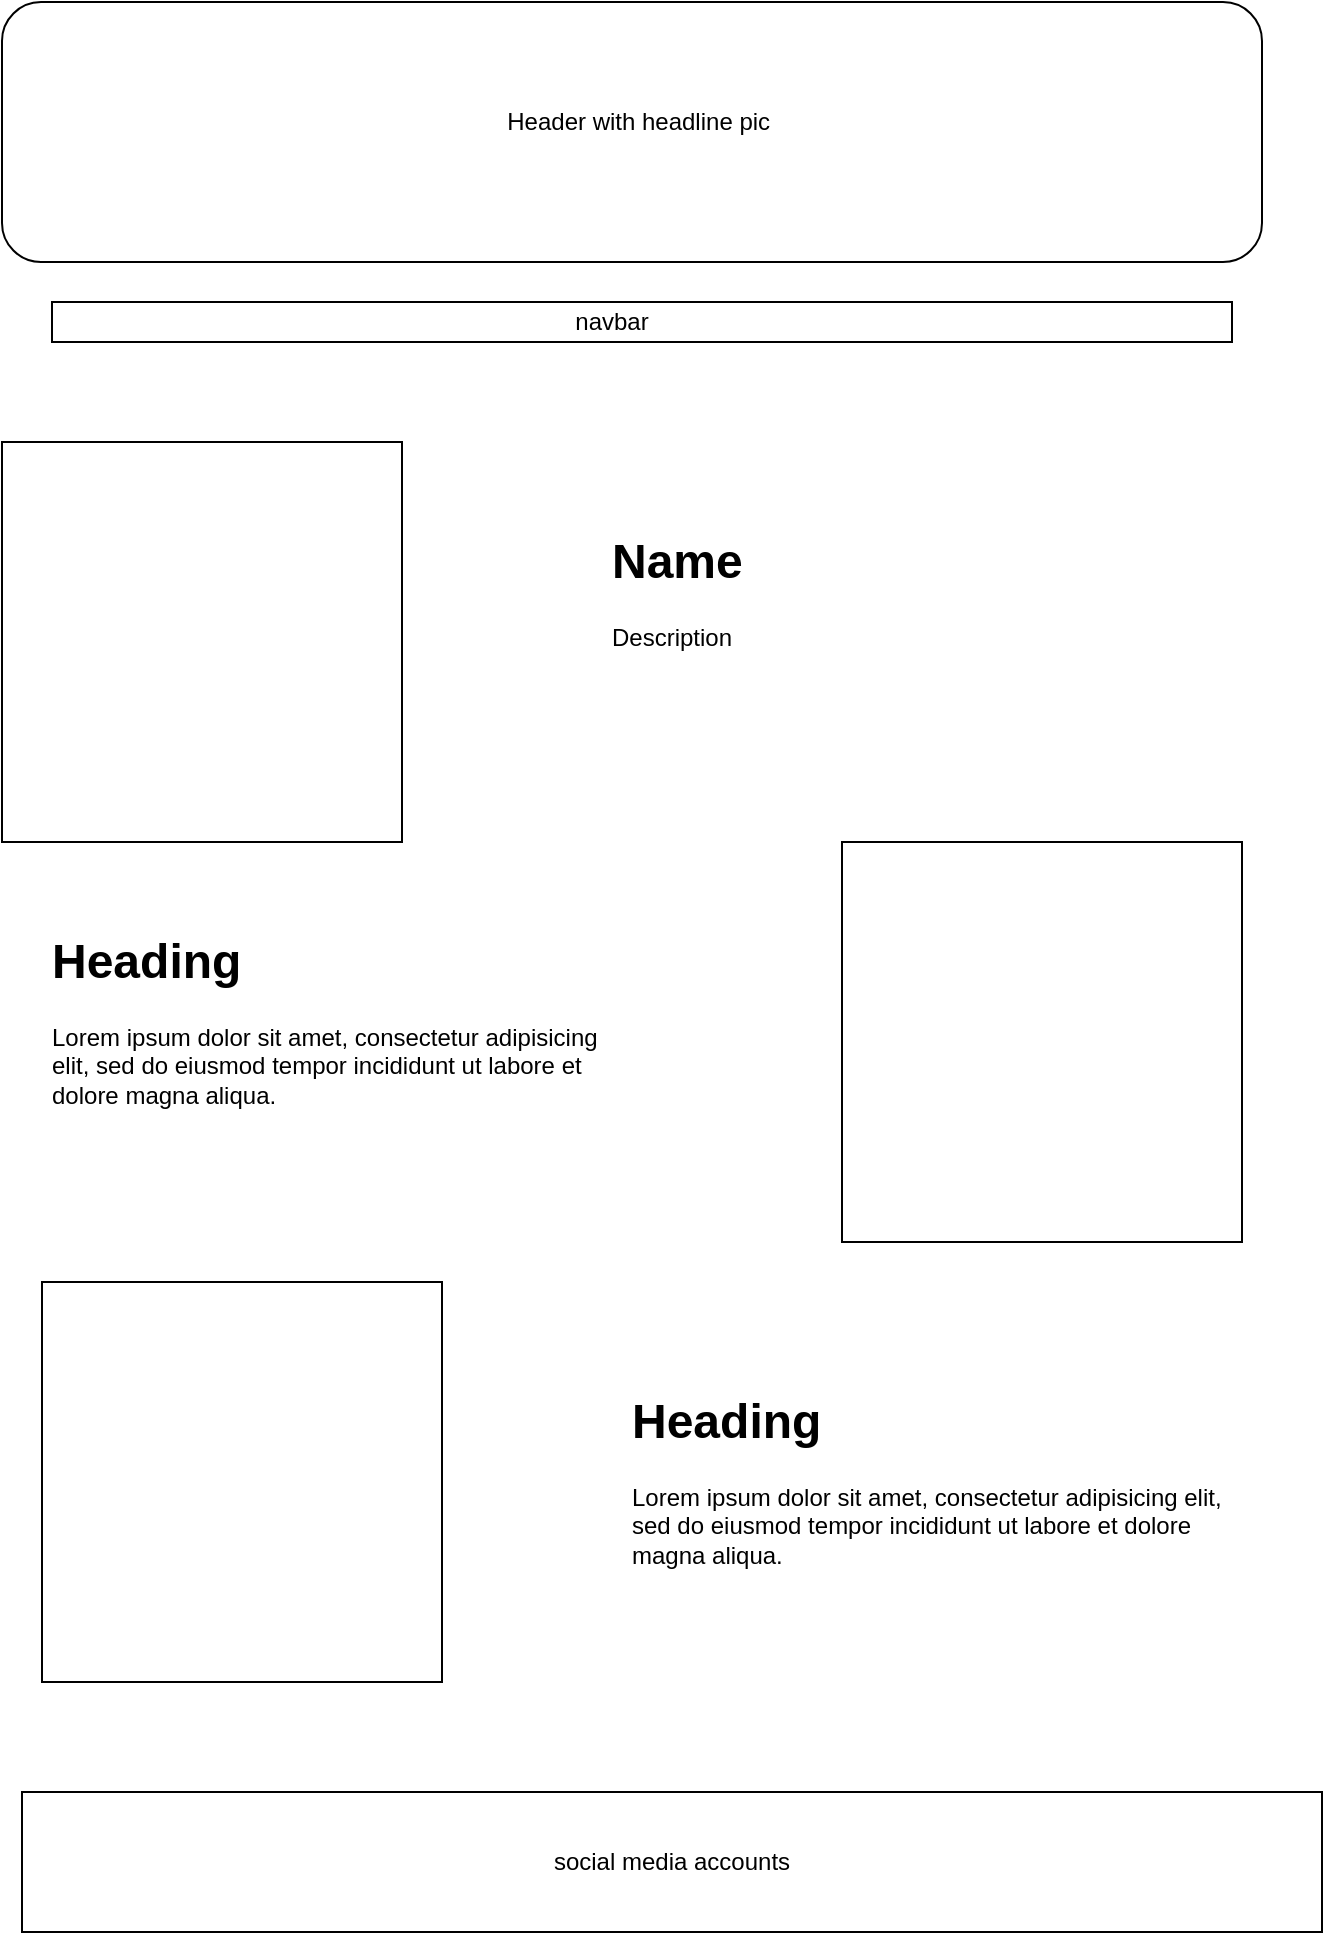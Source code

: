 <mxfile pages="2">
    <diagram id="DhbTiDD-omA8yab4KpwI" name="Page-1">
        <mxGraphModel dx="1118" dy="790" grid="1" gridSize="10" guides="1" tooltips="1" connect="1" arrows="1" fold="1" page="1" pageScale="1" pageWidth="850" pageHeight="1100" math="0" shadow="0">
            <root>
                <mxCell id="0"/>
                <mxCell id="1" parent="0"/>
                <mxCell id="nSLUBxsoL67atv25bXu_-2" value="" style="rounded=1;whiteSpace=wrap;html=1;" parent="1" vertex="1">
                    <mxGeometry x="140" y="110" width="630" height="130" as="geometry"/>
                </mxCell>
                <mxCell id="nSLUBxsoL67atv25bXu_-5" value="Header with headline pic&amp;nbsp;" style="text;html=1;strokeColor=none;fillColor=none;align=center;verticalAlign=middle;whiteSpace=wrap;rounded=0;" parent="1" vertex="1">
                    <mxGeometry x="360" y="160" width="200" height="20" as="geometry"/>
                </mxCell>
                <mxCell id="nSLUBxsoL67atv25bXu_-6" value="" style="rounded=0;whiteSpace=wrap;html=1;" parent="1" vertex="1">
                    <mxGeometry x="165" y="260" width="590" height="20" as="geometry"/>
                </mxCell>
                <mxCell id="nSLUBxsoL67atv25bXu_-7" value="navbar" style="text;html=1;strokeColor=none;fillColor=none;align=center;verticalAlign=middle;whiteSpace=wrap;rounded=0;" parent="1" vertex="1">
                    <mxGeometry x="425" y="260" width="40" height="20" as="geometry"/>
                </mxCell>
                <mxCell id="nSLUBxsoL67atv25bXu_-8" value="" style="whiteSpace=wrap;html=1;aspect=fixed;" parent="1" vertex="1">
                    <mxGeometry x="160" y="750" width="200" height="200" as="geometry"/>
                </mxCell>
                <mxCell id="nSLUBxsoL67atv25bXu_-9" value="" style="whiteSpace=wrap;html=1;aspect=fixed;" parent="1" vertex="1">
                    <mxGeometry x="140" y="330" width="200" height="200" as="geometry"/>
                </mxCell>
                <mxCell id="nSLUBxsoL67atv25bXu_-10" value="" style="whiteSpace=wrap;html=1;aspect=fixed;" parent="1" vertex="1">
                    <mxGeometry x="560" y="530" width="200" height="200" as="geometry"/>
                </mxCell>
                <mxCell id="nSLUBxsoL67atv25bXu_-11" value="&lt;h1&gt;Name&amp;nbsp;&lt;/h1&gt;&lt;div&gt;Description&lt;/div&gt;" style="text;html=1;strokeColor=none;fillColor=none;spacing=5;spacingTop=-20;whiteSpace=wrap;overflow=hidden;rounded=0;" parent="1" vertex="1">
                    <mxGeometry x="440" y="370" width="275" height="100" as="geometry"/>
                </mxCell>
                <mxCell id="nSLUBxsoL67atv25bXu_-12" value="&lt;h1&gt;Heading&lt;/h1&gt;&lt;p&gt;Lorem ipsum dolor sit amet, consectetur adipisicing elit, sed do eiusmod tempor incididunt ut labore et dolore magna aliqua.&lt;/p&gt;" style="text;html=1;strokeColor=none;fillColor=none;spacing=5;spacingTop=-20;whiteSpace=wrap;overflow=hidden;rounded=0;" parent="1" vertex="1">
                    <mxGeometry x="160" y="570" width="295" height="120" as="geometry"/>
                </mxCell>
                <mxCell id="nSLUBxsoL67atv25bXu_-13" value="&lt;h1&gt;Heading&lt;/h1&gt;&lt;p&gt;Lorem ipsum dolor sit amet, consectetur adipisicing elit, sed do eiusmod tempor incididunt ut labore et dolore magna aliqua.&lt;/p&gt;" style="text;html=1;strokeColor=none;fillColor=none;spacing=5;spacingTop=-20;whiteSpace=wrap;overflow=hidden;rounded=0;" parent="1" vertex="1">
                    <mxGeometry x="450" y="800" width="310" height="120" as="geometry"/>
                </mxCell>
                <mxCell id="nSLUBxsoL67atv25bXu_-14" value="" style="rounded=0;whiteSpace=wrap;html=1;" parent="1" vertex="1">
                    <mxGeometry x="150" y="1005" width="650" height="70" as="geometry"/>
                </mxCell>
                <mxCell id="nSLUBxsoL67atv25bXu_-15" value="social media accounts" style="text;html=1;strokeColor=none;fillColor=none;align=center;verticalAlign=middle;whiteSpace=wrap;rounded=0;" parent="1" vertex="1">
                    <mxGeometry x="345" y="1030" width="260" height="20" as="geometry"/>
                </mxCell>
            </root>
        </mxGraphModel>
    </diagram>
    <diagram name="Copy of Page-1" id="-xBUz5ih_4eZtzMQEWt2">
        <mxGraphModel dx="1118" dy="790" grid="1" gridSize="10" guides="1" tooltips="1" connect="1" arrows="1" fold="1" page="1" pageScale="1" pageWidth="850" pageHeight="1100" math="0" shadow="0">
            <root>
                <mxCell id="osxX45a4XJj7BfHR2Rj7-0"/>
                <mxCell id="osxX45a4XJj7BfHR2Rj7-1" parent="osxX45a4XJj7BfHR2Rj7-0"/>
                <mxCell id="osxX45a4XJj7BfHR2Rj7-4" value="" style="rounded=0;whiteSpace=wrap;html=1;" parent="osxX45a4XJj7BfHR2Rj7-1" vertex="1">
                    <mxGeometry x="170" y="120" width="590" height="20" as="geometry"/>
                </mxCell>
                <mxCell id="osxX45a4XJj7BfHR2Rj7-5" value="navbar" style="text;html=1;strokeColor=none;fillColor=none;align=center;verticalAlign=middle;whiteSpace=wrap;rounded=0;" parent="osxX45a4XJj7BfHR2Rj7-1" vertex="1">
                    <mxGeometry x="425" y="120" width="40" height="20" as="geometry"/>
                </mxCell>
                <mxCell id="osxX45a4XJj7BfHR2Rj7-12" value="" style="rounded=0;whiteSpace=wrap;html=1;" parent="osxX45a4XJj7BfHR2Rj7-1" vertex="1">
                    <mxGeometry x="170" y="845" width="605" height="70" as="geometry"/>
                </mxCell>
                <mxCell id="osxX45a4XJj7BfHR2Rj7-13" value="social media accounts" style="text;html=1;strokeColor=none;fillColor=none;align=center;verticalAlign=middle;whiteSpace=wrap;rounded=0;" parent="osxX45a4XJj7BfHR2Rj7-1" vertex="1">
                    <mxGeometry x="335" y="870" width="260" height="20" as="geometry"/>
                </mxCell>
                <mxCell id="osxX45a4XJj7BfHR2Rj7-14" value="" style="rounded=0;whiteSpace=wrap;html=1;" parent="osxX45a4XJj7BfHR2Rj7-1" vertex="1">
                    <mxGeometry x="170" y="180" width="590" height="300" as="geometry"/>
                </mxCell>
                <mxCell id="osxX45a4XJj7BfHR2Rj7-15" value="&lt;h1&gt;Heading&lt;/h1&gt;&lt;p&gt;Lorem ipsum dolor sit amet, consectetur adipisicing elit, sed do eiusmod tempor incididunt ut labore et dolore magna aliqua.&lt;/p&gt;" style="text;html=1;strokeColor=none;fillColor=none;spacing=5;spacingTop=-20;whiteSpace=wrap;overflow=hidden;rounded=0;" parent="osxX45a4XJj7BfHR2Rj7-1" vertex="1">
                    <mxGeometry x="180" y="540" width="580" height="260" as="geometry"/>
                </mxCell>
            </root>
        </mxGraphModel>
    </diagram>
</mxfile>
